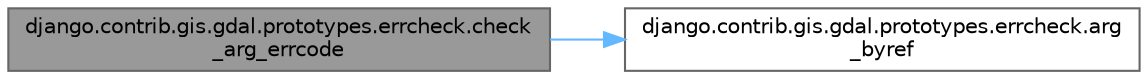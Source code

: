 digraph "django.contrib.gis.gdal.prototypes.errcheck.check_arg_errcode"
{
 // LATEX_PDF_SIZE
  bgcolor="transparent";
  edge [fontname=Helvetica,fontsize=10,labelfontname=Helvetica,labelfontsize=10];
  node [fontname=Helvetica,fontsize=10,shape=box,height=0.2,width=0.4];
  rankdir="LR";
  Node1 [id="Node000001",label="django.contrib.gis.gdal.prototypes.errcheck.check\l_arg_errcode",height=0.2,width=0.4,color="gray40", fillcolor="grey60", style="filled", fontcolor="black",tooltip=" "];
  Node1 -> Node2 [id="edge1_Node000001_Node000002",color="steelblue1",style="solid",tooltip=" "];
  Node2 [id="Node000002",label="django.contrib.gis.gdal.prototypes.errcheck.arg\l_byref",height=0.2,width=0.4,color="grey40", fillcolor="white", style="filled",URL="$namespacedjango_1_1contrib_1_1gis_1_1gdal_1_1prototypes_1_1errcheck.html#a0b502119efeb8c95d5054cc21f9bb33b",tooltip=" "];
}
